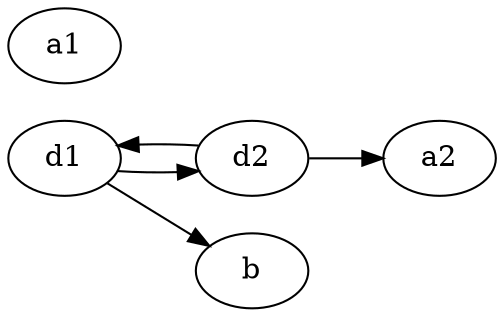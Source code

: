 digraph {
rankdir=LR; splines=true;
node [style=os]; edge [style=att];
d1 [style="alt={<2>{os}{ospale}}", texlbl="\afnodeno{d_1}{\mathcal{F}, \delta_1, \delta_2}{\neg \delta_3}"];
d2 [style="alt={<3>{os}{ospale}}", texlbl="\afnodeno{d_2}{\mathcal{F}, \delta_1, \delta_3}{\neg \delta_2}"];
// f1 [texlbl="\afnodenoo{f_1}{\mathcal{F}}{\mbox{scifi-fan}^b}"];
// f2 [texlbl="\afnodenoo{f_2}{\mathcal{F}}{\mbox{environmentalist}^b}"];
a1 [style="alt={<2->{os}{ospale}}", texlbl="\afnodeno{a_1}{\mathcal{F}, \delta_1}{\mbox{pro-science}^b}"];
a2 [style="alt={<2>{os}{ospale}}", texlbl="\afnodeno{a_2}{\mathcal{F}, \delta_1, \delta_2}{\mbox{pro-nuclear}^b}"];
b [style="alt={<3>{os}{ospale}}",texlbl="\afnodeno{b}{\mathcal{F}, \delta_3}{\neg \mbox{pro-nuclear}^b}"]
d1 -> d2 -> d1;
d1 -> b;
d2 -> a2;
}
